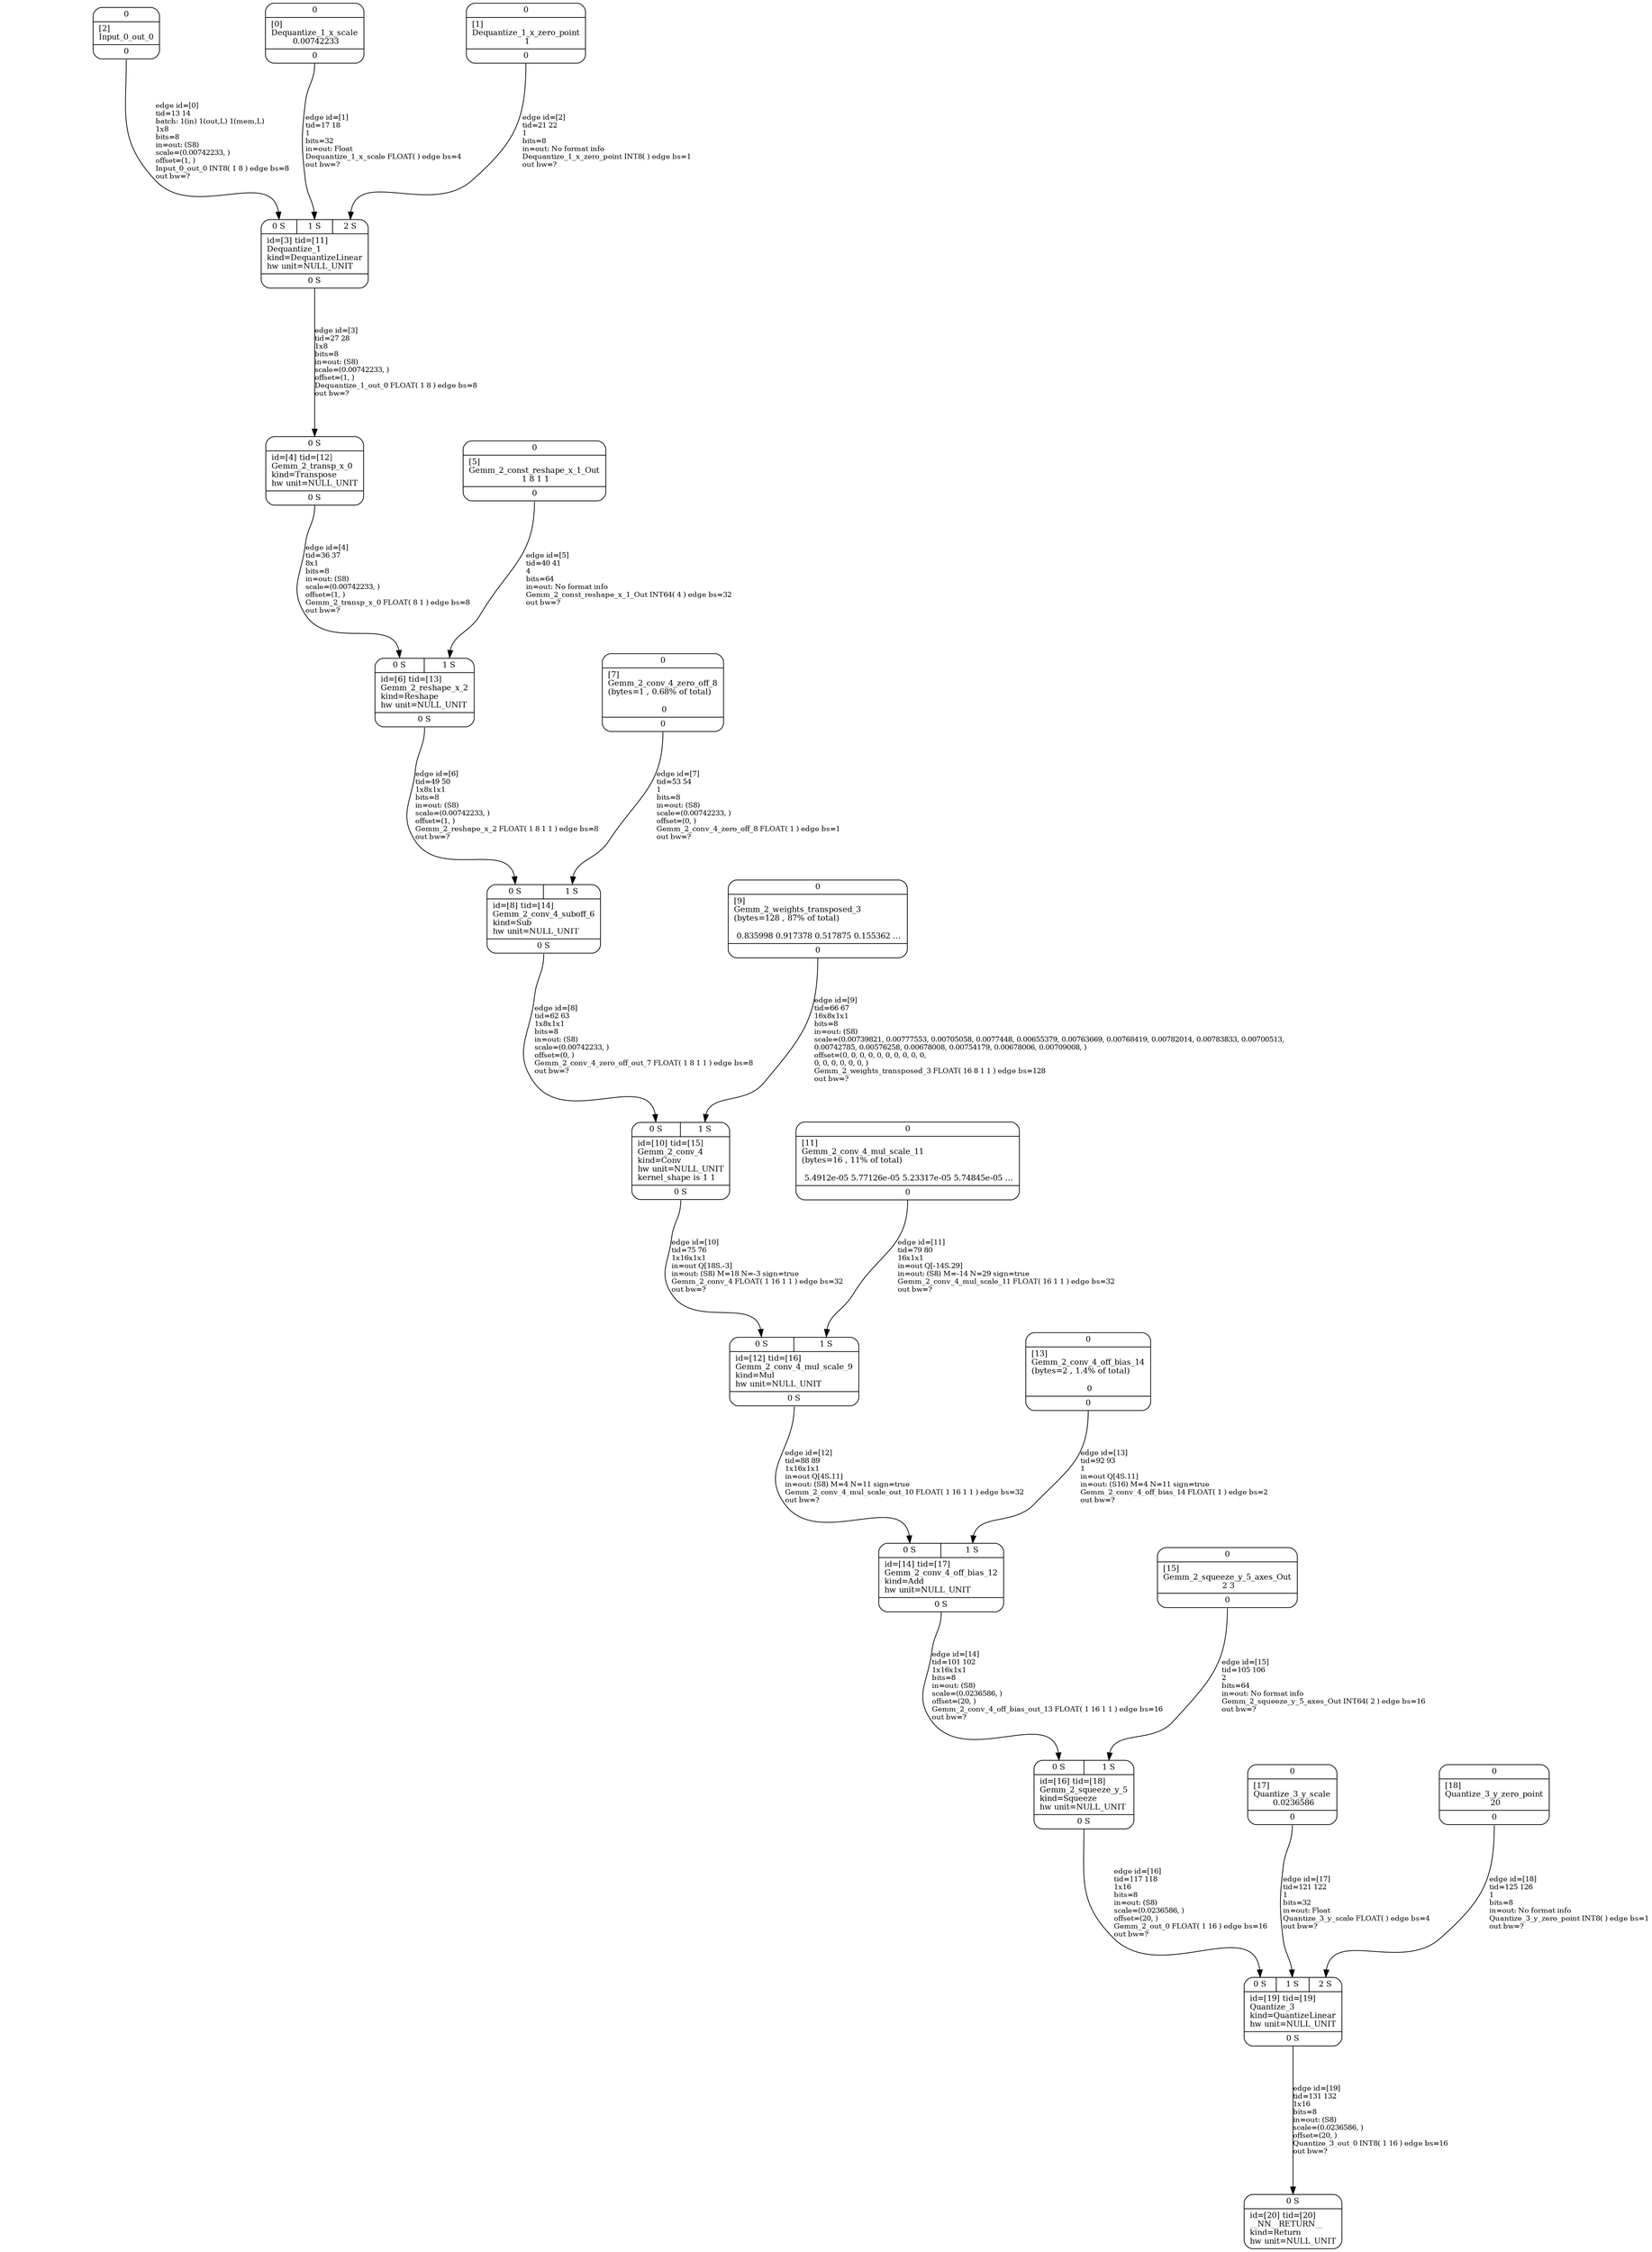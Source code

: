 digraph G {
graph [ fontsize=11 ];
node [ fontsize=11 ];
edge [ fontsize=10 ];
rankdir=BU
ranksep=1.5
nodesep=1
splines=spline
compound=true
Graphinfo [ label="" shape=plaintext, style=rounded, color=black, fontname="Arial-Bold" ];
Gemm_2_conv_4_off_bias_14 [ label="{ { <i0> 0} |  [13]\lGemm_2_conv_4_off_bias_14\l(bytes=2 , 1.4% of total)\l\l 0 | { <o0> 0} }", shape=record, color=black, style=rounded  ] ;
Dequantize_1_x_scale [ label="{ { <i0> 0} |  [0]\lDequantize_1_x_scale\l 0.00742233 | { <o0> 0} }", shape=record, color=black, style=rounded  ] ;
Quantize_3_y_zero_point [ label="{ { <i0> 0} |  [18]\lQuantize_3_y_zero_point\l 20 | { <o0> 0} }", shape=record, color=black, style=rounded  ] ;
Input_0_out_0 [ label="{ { <i0> 0} |  [2]\lInput_0_out_0 | { <o0> 0} }", shape=record, color=black, style=rounded  ] ;
Gemm_2_const_reshape_x_1_Out [ label="{ { <i0> 0} |  [5]\lGemm_2_const_reshape_x_1_Out\l 1 8 1 1 | { <o0> 0} }", shape=record, color=black, style=rounded  ] ;
Gemm_2_weights_transposed_3 [ label="{ { <i0> 0} |  [9]\lGemm_2_weights_transposed_3\l(bytes=128 , 87% of total)\l\l 0.835998 0.917378 0.517875 0.155362 ... | { <o0> 0} }", shape=record, color=black, style=rounded  ] ;
Gemm_2_conv_4_mul_scale_11 [ label="{ { <i0> 0} |  [11]\lGemm_2_conv_4_mul_scale_11\l(bytes=16 , 11% of total)\l\l 5.4912e-05 5.77126e-05 5.23317e-05 5.74845e-05 ... | { <o0> 0} }", shape=record, color=black, style=rounded  ] ;
Dequantize_1_x_zero_point [ label="{ { <i0> 0} |  [1]\lDequantize_1_x_zero_point\l 1 | { <o0> 0} }", shape=record, color=black, style=rounded  ] ;
Gemm_2_squeeze_y_5_axes_Out [ label="{ { <i0> 0} |  [15]\lGemm_2_squeeze_y_5_axes_Out\l 2 3 | { <o0> 0} }", shape=record, color=black, style=rounded  ] ;
Gemm_2_conv_4_zero_off_8 [ label="{ { <i0> 0} |  [7]\lGemm_2_conv_4_zero_off_8\l(bytes=1 , 0.68% of total)\l\l 0 | { <o0> 0} }", shape=record, color=black, style=rounded  ] ;
Quantize_3_y_scale [ label="{ { <i0> 0} |  [17]\lQuantize_3_y_scale\l 0.0236586 | { <o0> 0} }", shape=record, color=black, style=rounded  ] ;
Dequantize_1 [ label="{ { < i0>  0 S  | < i1>  1 S  | < i2>  2 S } | id=[3] tid=[11]\lDequantize_1\lkind=DequantizeLinear\lhw unit=NULL_UNIT\l | { < o0>  0 S } }", shape=record, color=black, style=rounded  ] ;
Gemm_2_transp_x_0 [ label="{ { < i0>  0 S } | id=[4] tid=[12]\lGemm_2_transp_x_0\lkind=Transpose\lhw unit=NULL_UNIT\l | { < o0>  0 S } }", shape=record, color=black, style=rounded  ] ;
Gemm_2_reshape_x_2 [ label="{ { < i0>  0 S  | < i1>  1 S } | id=[6] tid=[13]\lGemm_2_reshape_x_2\lkind=Reshape\lhw unit=NULL_UNIT\l | { < o0>  0 S } }", shape=record, color=black, style=rounded  ] ;
Gemm_2_conv_4_suboff_6 [ label="{ { < i0>  0 S  | < i1>  1 S } | id=[8] tid=[14]\lGemm_2_conv_4_suboff_6\lkind=Sub\lhw unit=NULL_UNIT\l | { < o0>  0 S } }", shape=record, color=black, style=rounded  ] ;
Gemm_2_conv_4 [ label="{ { < i0>  0 S  | < i1>  1 S } | id=[10] tid=[15]\lGemm_2_conv_4\lkind=Conv\lhw unit=NULL_UNIT\lkernel_shape is 1 1\l | { < o0>  0 S } }", shape=record, color=black, style=rounded  ] ;
Gemm_2_conv_4_mul_scale_9 [ label="{ { < i0>  0 S  | < i1>  1 S } | id=[12] tid=[16]\lGemm_2_conv_4_mul_scale_9\lkind=Mul\lhw unit=NULL_UNIT\l | { < o0>  0 S } }", shape=record, color=black, style=rounded  ] ;
Gemm_2_conv_4_off_bias_12 [ label="{ { < i0>  0 S  | < i1>  1 S } | id=[14] tid=[17]\lGemm_2_conv_4_off_bias_12\lkind=Add\lhw unit=NULL_UNIT\l | { < o0>  0 S } }", shape=record, color=black, style=rounded  ] ;
Gemm_2_squeeze_y_5 [ label="{ { < i0>  0 S  | < i1>  1 S } | id=[16] tid=[18]\lGemm_2_squeeze_y_5\lkind=Squeeze\lhw unit=NULL_UNIT\l | { < o0>  0 S } }", shape=record, color=black, style=rounded  ] ;
Quantize_3 [ label="{ { < i0>  0 S  | < i1>  1 S  | < i2>  2 S } | id=[19] tid=[19]\lQuantize_3\lkind=QuantizeLinear\lhw unit=NULL_UNIT\l | { < o0>  0 S } }", shape=record, color=black, style=rounded  ] ;
__NN__RETURN__ [ label="{ { < i0>  0 S } | id=[20] tid=[20]\l__NN__RETURN__\lkind=Return\lhw unit=NULL_UNIT\l}", shape=record, color=black, style=rounded  ] ;
Input_0_out_0:o0:s->Dequantize_1:i0:n [ label="edge id=[0]\ltid=13 14\lbatch: 1(in) 1(out,L) 1(mem,L) \l1x8\lbits=8\lin=out: (S8)\lscale=(0.00742233, )\loffset=(1, )\lInput_0_out_0 INT8( 1 8 ) edge bs=8\lout bw=?\l" ]; 
Dequantize_1_x_scale:o0:s->Dequantize_1:i1:n [ label="edge id=[1]\ltid=17 18\l1\lbits=32\lin=out: Float\lDequantize_1_x_scale FLOAT( ) edge bs=4\lout bw=?\l" ]; 
Dequantize_1_x_zero_point:o0:s->Dequantize_1:i2:n [ label="edge id=[2]\ltid=21 22\l1\lbits=8\lin=out: No format info\lDequantize_1_x_zero_point INT8( ) edge bs=1\lout bw=?\l" ]; 
Dequantize_1:o0:s->Gemm_2_transp_x_0:i0:n [ label="edge id=[3]\ltid=27 28\l1x8\lbits=8\lin=out: (S8)\lscale=(0.00742233, )\loffset=(1, )\lDequantize_1_out_0 FLOAT( 1 8 ) edge bs=8\lout bw=?\l" ]; 
Gemm_2_transp_x_0:o0:s->Gemm_2_reshape_x_2:i0:n [ label="edge id=[4]\ltid=36 37\l8x1\lbits=8\lin=out: (S8)\lscale=(0.00742233, )\loffset=(1, )\lGemm_2_transp_x_0 FLOAT( 8 1 ) edge bs=8\lout bw=?\l" ]; 
Gemm_2_const_reshape_x_1_Out:o0:s->Gemm_2_reshape_x_2:i1:n [ label="edge id=[5]\ltid=40 41\l4\lbits=64\lin=out: No format info\lGemm_2_const_reshape_x_1_Out INT64( 4 ) edge bs=32\lout bw=?\l" ]; 
Gemm_2_reshape_x_2:o0:s->Gemm_2_conv_4_suboff_6:i0:n [ label="edge id=[6]\ltid=49 50\l1x8x1x1\lbits=8\lin=out: (S8)\lscale=(0.00742233, )\loffset=(1, )\lGemm_2_reshape_x_2 FLOAT( 1 8 1 1 ) edge bs=8\lout bw=?\l" ]; 
Gemm_2_conv_4_zero_off_8:o0:s->Gemm_2_conv_4_suboff_6:i1:n [ label="edge id=[7]\ltid=53 54\l1\lbits=8\lin=out: (S8)\lscale=(0.00742233, )\loffset=(0, )\lGemm_2_conv_4_zero_off_8 FLOAT( 1 ) edge bs=1\lout bw=?\l" ]; 
Gemm_2_conv_4_suboff_6:o0:s->Gemm_2_conv_4:i0:n [ label="edge id=[8]\ltid=62 63\l1x8x1x1\lbits=8\lin=out: (S8)\lscale=(0.00742233, )\loffset=(0, )\lGemm_2_conv_4_zero_off_out_7 FLOAT( 1 8 1 1 ) edge bs=8\lout bw=?\l" ]; 
Gemm_2_weights_transposed_3:o0:s->Gemm_2_conv_4:i1:n [ label="edge id=[9]\ltid=66 67\l16x8x1x1\lbits=8\lin=out: (S8)\lscale=(0.00739821, 0.00777553, 0.00705058, 0.0077448, 0.00655379, 0.00763669, 0.00768419, 0.00782014, 0.00783833, 0.00700513, \l0.00742785, 0.00576258, 0.00678008, 0.00754179, 0.00678006, 0.00709008, )\loffset=(0, 0, 0, 0, 0, 0, 0, 0, 0, 0, \l0, 0, 0, 0, 0, 0, )\lGemm_2_weights_transposed_3 FLOAT( 16 8 1 1 ) edge bs=128\lout bw=?\l" ]; 
Gemm_2_conv_4:o0:s->Gemm_2_conv_4_mul_scale_9:i0:n [ label="edge id=[10]\ltid=75 76\l1x16x1x1\lin=out Q[18S.-3]\lin=out: (S8) M=18 N=-3 sign=true\lGemm_2_conv_4 FLOAT( 1 16 1 1 ) edge bs=32\lout bw=?\l" ]; 
Gemm_2_conv_4_mul_scale_11:o0:s->Gemm_2_conv_4_mul_scale_9:i1:n [ label="edge id=[11]\ltid=79 80\l16x1x1\lin=out Q[-14S.29]\lin=out: (S8) M=-14 N=29 sign=true\lGemm_2_conv_4_mul_scale_11 FLOAT( 16 1 1 ) edge bs=32\lout bw=?\l" ]; 
Gemm_2_conv_4_mul_scale_9:o0:s->Gemm_2_conv_4_off_bias_12:i0:n [ label="edge id=[12]\ltid=88 89\l1x16x1x1\lin=out Q[4S.11]\lin=out: (S8) M=4 N=11 sign=true\lGemm_2_conv_4_mul_scale_out_10 FLOAT( 1 16 1 1 ) edge bs=32\lout bw=?\l" ]; 
Gemm_2_conv_4_off_bias_14:o0:s->Gemm_2_conv_4_off_bias_12:i1:n [ label="edge id=[13]\ltid=92 93\l1\lin=out Q[4S.11]\lin=out: (S16) M=4 N=11 sign=true\lGemm_2_conv_4_off_bias_14 FLOAT( 1 ) edge bs=2\lout bw=?\l" ]; 
Gemm_2_conv_4_off_bias_12:o0:s->Gemm_2_squeeze_y_5:i0:n [ label="edge id=[14]\ltid=101 102\l1x16x1x1\lbits=8\lin=out: (S8)\lscale=(0.0236586, )\loffset=(20, )\lGemm_2_conv_4_off_bias_out_13 FLOAT( 1 16 1 1 ) edge bs=16\lout bw=?\l" ]; 
Gemm_2_squeeze_y_5_axes_Out:o0:s->Gemm_2_squeeze_y_5:i1:n [ label="edge id=[15]\ltid=105 106\l2\lbits=64\lin=out: No format info\lGemm_2_squeeze_y_5_axes_Out INT64( 2 ) edge bs=16\lout bw=?\l" ]; 
Gemm_2_squeeze_y_5:o0:s->Quantize_3:i0:n [ label="edge id=[16]\ltid=117 118\l1x16\lbits=8\lin=out: (S8)\lscale=(0.0236586, )\loffset=(20, )\lGemm_2_out_0 FLOAT( 1 16 ) edge bs=16\lout bw=?\l" ]; 
Quantize_3_y_scale:o0:s->Quantize_3:i1:n [ label="edge id=[17]\ltid=121 122\l1\lbits=32\lin=out: Float\lQuantize_3_y_scale FLOAT( ) edge bs=4\lout bw=?\l" ]; 
Quantize_3_y_zero_point:o0:s->Quantize_3:i2:n [ label="edge id=[18]\ltid=125 126\l1\lbits=8\lin=out: No format info\lQuantize_3_y_zero_point INT8( ) edge bs=1\lout bw=?\l" ]; 
Quantize_3:o0:s->__NN__RETURN__:i0:n [ label="edge id=[19]\ltid=131 132\l1x16\lbits=8\lin=out: (S8)\lscale=(0.0236586, )\loffset=(20, )\lQuantize_3_out_0 INT8( 1 16 ) edge bs=16\lout bw=?\l" ]; 
}
